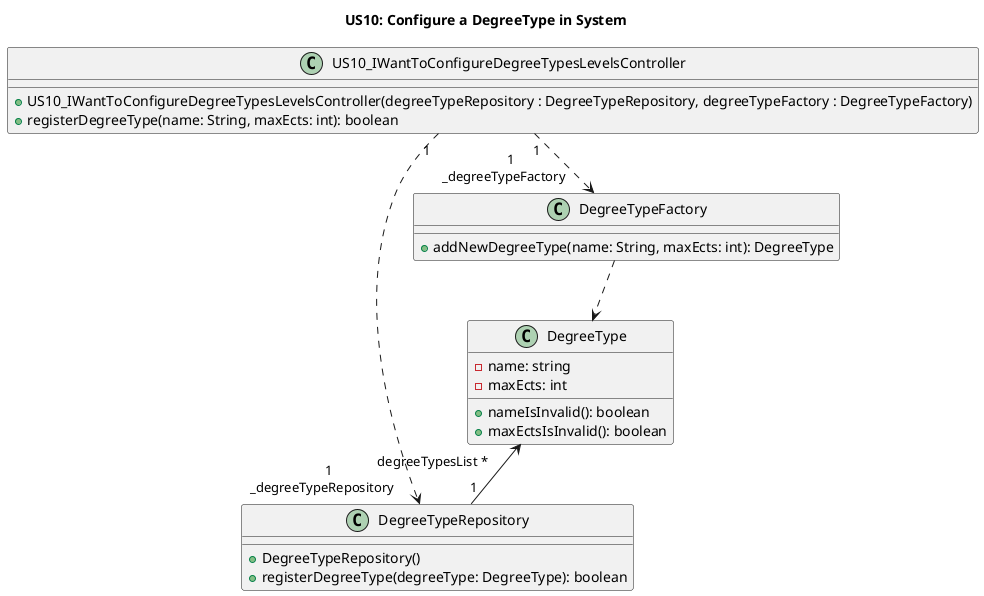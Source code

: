 @startuml
title US10: Configure a DegreeType in System

class US10_IWantToConfigureDegreeTypesLevelsController {
    +US10_IWantToConfigureDegreeTypesLevelsController(degreeTypeRepository : DegreeTypeRepository, degreeTypeFactory : DegreeTypeFactory)
    +registerDegreeType(name: String, maxEcts: int): boolean
}

class DegreeType {
    - name: string
    - maxEcts: int
    + nameIsInvalid(): boolean
    + maxEctsIsInvalid(): boolean
}

class DegreeTypeRepository {
    +DegreeTypeRepository()
    +registerDegreeType(degreeType: DegreeType): boolean
}

class DegreeTypeFactory {
    +addNewDegreeType(name: String, maxEcts: int): DegreeType
}

US10_IWantToConfigureDegreeTypesLevelsController "1" ..> "1\n_degreeTypeRepository    " DegreeTypeRepository
US10_IWantToConfigureDegreeTypesLevelsController "1" ..> "1\n_degreeTypeFactory    " DegreeTypeFactory
DegreeType "degreeTypesList *      " <-- "1" DegreeTypeRepository
DegreeTypeFactory ..> DegreeType

@enduml